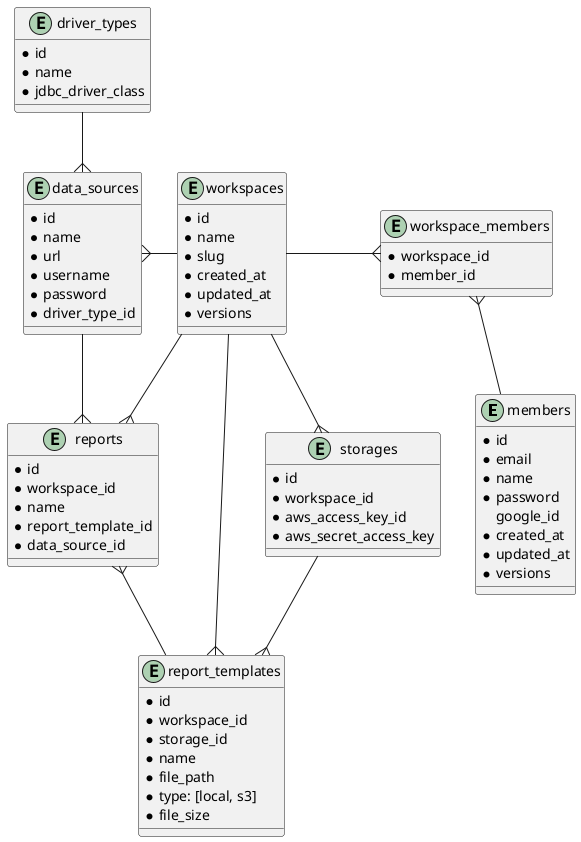 @startuml

entity members {
  * id
  * email
  * name
  * password
    google_id
  * created_at
  * updated_at
  * versions
}

entity workspaces {
  * id
  * name
  * slug
  * created_at
  * updated_at
  * versions
}

entity workspace_members {
  * workspace_id
  * member_id
}

entity data_sources {
  * id
  * name
  * url
  * username
  * password
  * driver_type_id
}

entity driver_types {
  * id
  * name
  * jdbc_driver_class
}

entity reports {
  * id
  * workspace_id
  * name
  * report_template_id
  * data_source_id
}

entity report_templates {
  * id
  * workspace_id
  * storage_id
  * name
  * file_path
  * type: [local, s3]
  * file_size
}

entity storages {
  * id
  * workspace_id
  * aws_access_key_id
  * aws_secret_access_key
}

workspaces --r{ workspace_members
workspace_members }-- members
workspaces --l{ data_sources
workspaces --{ reports
workspaces --{ report_templates
reports }-- report_templates
driver_types --{ data_sources
data_sources --{ reports
workspaces --{ storages
storages --{ report_templates

@enduml
